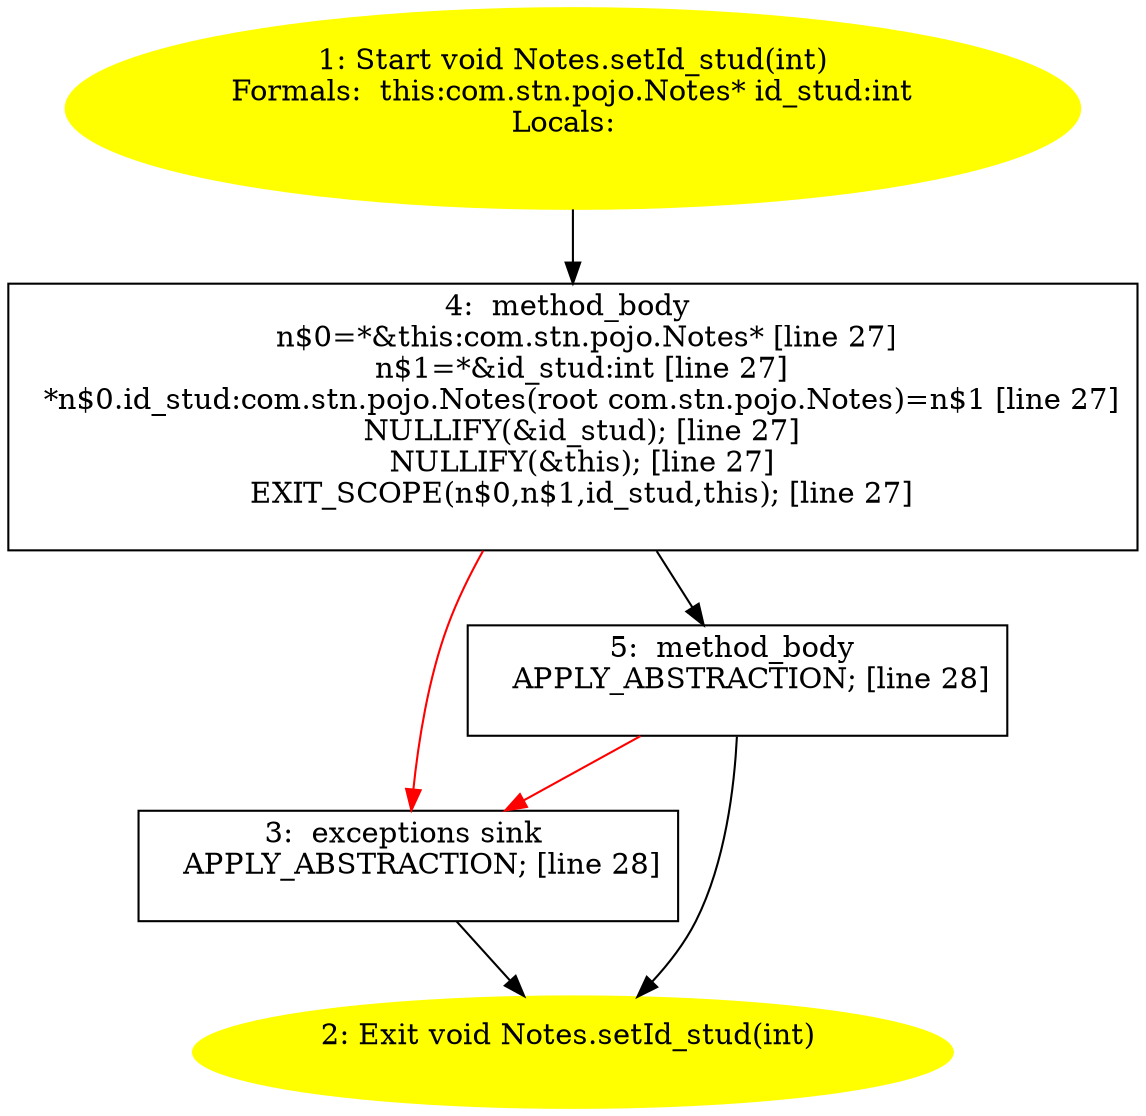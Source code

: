 /* @generated */
digraph cfg {
"com.stn.pojo.Notes.setId_stud(int):void.1b1020e1e8ed7c8fefea68704f490063_1" [label="1: Start void Notes.setId_stud(int)\nFormals:  this:com.stn.pojo.Notes* id_stud:int\nLocals:  \n  " color=yellow style=filled]
	

	 "com.stn.pojo.Notes.setId_stud(int):void.1b1020e1e8ed7c8fefea68704f490063_1" -> "com.stn.pojo.Notes.setId_stud(int):void.1b1020e1e8ed7c8fefea68704f490063_4" ;
"com.stn.pojo.Notes.setId_stud(int):void.1b1020e1e8ed7c8fefea68704f490063_2" [label="2: Exit void Notes.setId_stud(int) \n  " color=yellow style=filled]
	

"com.stn.pojo.Notes.setId_stud(int):void.1b1020e1e8ed7c8fefea68704f490063_3" [label="3:  exceptions sink \n   APPLY_ABSTRACTION; [line 28]\n " shape="box"]
	

	 "com.stn.pojo.Notes.setId_stud(int):void.1b1020e1e8ed7c8fefea68704f490063_3" -> "com.stn.pojo.Notes.setId_stud(int):void.1b1020e1e8ed7c8fefea68704f490063_2" ;
"com.stn.pojo.Notes.setId_stud(int):void.1b1020e1e8ed7c8fefea68704f490063_4" [label="4:  method_body \n   n$0=*&this:com.stn.pojo.Notes* [line 27]\n  n$1=*&id_stud:int [line 27]\n  *n$0.id_stud:com.stn.pojo.Notes(root com.stn.pojo.Notes)=n$1 [line 27]\n  NULLIFY(&id_stud); [line 27]\n  NULLIFY(&this); [line 27]\n  EXIT_SCOPE(n$0,n$1,id_stud,this); [line 27]\n " shape="box"]
	

	 "com.stn.pojo.Notes.setId_stud(int):void.1b1020e1e8ed7c8fefea68704f490063_4" -> "com.stn.pojo.Notes.setId_stud(int):void.1b1020e1e8ed7c8fefea68704f490063_5" ;
	 "com.stn.pojo.Notes.setId_stud(int):void.1b1020e1e8ed7c8fefea68704f490063_4" -> "com.stn.pojo.Notes.setId_stud(int):void.1b1020e1e8ed7c8fefea68704f490063_3" [color="red" ];
"com.stn.pojo.Notes.setId_stud(int):void.1b1020e1e8ed7c8fefea68704f490063_5" [label="5:  method_body \n   APPLY_ABSTRACTION; [line 28]\n " shape="box"]
	

	 "com.stn.pojo.Notes.setId_stud(int):void.1b1020e1e8ed7c8fefea68704f490063_5" -> "com.stn.pojo.Notes.setId_stud(int):void.1b1020e1e8ed7c8fefea68704f490063_2" ;
	 "com.stn.pojo.Notes.setId_stud(int):void.1b1020e1e8ed7c8fefea68704f490063_5" -> "com.stn.pojo.Notes.setId_stud(int):void.1b1020e1e8ed7c8fefea68704f490063_3" [color="red" ];
}
